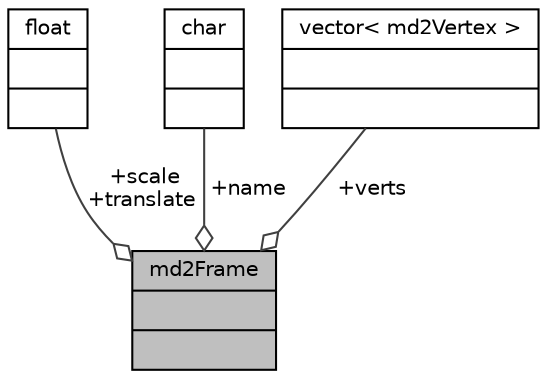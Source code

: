 digraph "md2Frame"
{
 // LATEX_PDF_SIZE
  edge [fontname="Helvetica",fontsize="10",labelfontname="Helvetica",labelfontsize="10"];
  node [fontname="Helvetica",fontsize="10",shape=record];
  Node1 [label="{md2Frame\n||}",height=0.2,width=0.4,color="black", fillcolor="grey75", style="filled", fontcolor="black",tooltip=" "];
  Node2 -> Node1 [color="grey25",fontsize="10",style="solid",label=" +scale\n+translate" ,arrowhead="odiamond",fontname="Helvetica"];
  Node2 [label="{float\n||}",height=0.2,width=0.4,color="black", fillcolor="white", style="filled",tooltip=" "];
  Node3 -> Node1 [color="grey25",fontsize="10",style="solid",label=" +name" ,arrowhead="odiamond",fontname="Helvetica"];
  Node3 [label="{char\n||}",height=0.2,width=0.4,color="black", fillcolor="white", style="filled",tooltip=" "];
  Node4 -> Node1 [color="grey25",fontsize="10",style="solid",label=" +verts" ,arrowhead="odiamond",fontname="Helvetica"];
  Node4 [label="{vector\< md2Vertex \>\n||}",height=0.2,width=0.4,color="black", fillcolor="white", style="filled",tooltip=" "];
}
